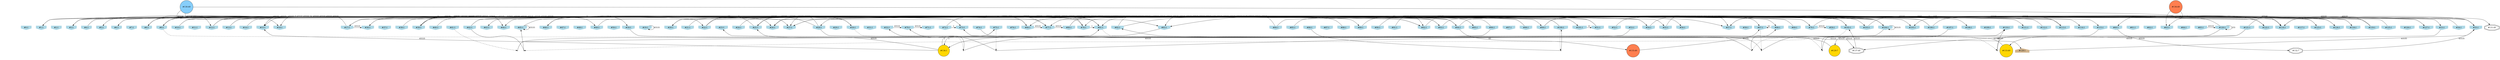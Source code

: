digraph G {
node[shape = circle]
rankInputs [style = invisible]
rankOutputs [style = invisible]
rankInputs -> rankOutputs [color=invis]
0 [label="#0:1", style = filled, shape = invhouse, color=lightblue]
1 [label="#1:1", style = filled, shape = invhouse, color=lightblue]
2 [label="#2:1", style = filled, shape = invhouse, color=lightblue]
3 [label="#3:1", style = filled, shape = invhouse, color=lightblue]
4 [label="#4:1", style = filled, shape = invhouse, color=lightblue]
5 [label="#5:1", style = filled, shape = invhouse, color=lightblue]
6 [label="#6:1", style = filled, shape = invhouse, color=lightblue]
7 [label="#7:1", style = filled, shape = invhouse, color=lightblue]
8 [label="#8:1", style = filled, shape = invhouse, color=lightblue]
9 [label="#9:1", style = filled, shape = invhouse, color=lightblue]
10 [label="#10:1", style = filled, shape = invhouse, color=lightblue]
11 [label="#11:1", style = filled, shape = invhouse, color=lightblue]
12 [label="#12:1", style = filled, shape = invhouse, color=lightblue]
13 [label="#13:1", style = filled, shape = invhouse, color=lightblue]
14 [label="#14:1", style = filled, shape = invhouse, color=lightblue]
15 [label="#15:1", style = filled, shape = invhouse, color=lightblue]
16 [label="#16:1", style = filled, shape = invhouse, color=lightblue]
17 [label="#17:1", style = filled, shape = invhouse, color=lightblue]
18 [label="#18:1", style = filled, shape = invhouse, color=lightblue]
19 [label="#19:1", style = filled, shape = invhouse, color=lightblue]
20 [label="#20:1", style = filled, shape = invhouse, color=lightblue]
21 [label="#21:1", style = filled, shape = invhouse, color=lightblue]
22 [label="#22:1", style = filled, shape = invhouse, color=lightblue]
23 [label="#23:1", style = filled, shape = invhouse, color=lightblue]
24 [label="#24:1", style = filled, shape = invhouse, color=lightblue]
25 [label="#25:1", style = filled, shape = invhouse, color=lightblue]
26 [label="#26:1", style = filled, shape = invhouse, color=lightblue]
27 [label="#27:1", style = filled, shape = invhouse, color=lightblue]
28 [label="#28:1", style = filled, shape = invhouse, color=lightblue]
29 [label="#29:1", style = filled, shape = invhouse, color=lightblue]
30 [label="#30:1", style = filled, shape = invhouse, color=lightblue]
31 [label="#31:1", style = filled, shape = invhouse, color=lightblue]
32 [label="#32:1", style = filled, shape = invhouse, color=lightblue]
33 [label="#33:1", style = filled, shape = invhouse, color=lightblue]
34 [label="#34:1", style = filled, shape = invhouse, color=lightblue]
35 [label="#35:1", style = filled, shape = invhouse, color=lightblue]
36 [label="#36:1", style = filled, shape = invhouse, color=lightblue]
37 [label="#37:1", style = filled, shape = invhouse, color=lightblue]
38 [label="#38:1", style = filled, shape = invhouse, color=lightblue]
39 [label="#39:1", style = filled, shape = invhouse, color=lightblue]
40 [label="#40:1", style = filled, shape = invhouse, color=lightblue]
41 [label="#41:1", style = filled, shape = invhouse, color=lightblue]
42 [label="#42:1", style = filled, shape = invhouse, color=lightblue]
43 [label="#43:1", style = filled, shape = invhouse, color=lightblue]
44 [label="#44:1", style = filled, shape = invhouse, color=lightblue]
45 [label="#45:1", style = filled, shape = invhouse, color=lightblue]
46 [label="#46:1", style = filled, shape = invhouse, color=lightblue]
47 [label="#47:1", style = filled, shape = invhouse, color=lightblue]
48 [label="#48:1", style = filled, shape = invhouse, color=lightblue]
49 [label="#49:1", style = filled, shape = invhouse, color=lightblue]
50 [label="#50:1", style = filled, shape = invhouse, color=lightblue]
51 [label="#51:1", style = filled, shape = invhouse, color=lightblue]
52 [label="#52:1", style = filled, shape = invhouse, color=lightblue]
53 [label="#53:1", style = filled, shape = invhouse, color=lightblue]
54 [label="#54:1", style = filled, shape = invhouse, color=lightblue]
55 [label="#55:1", style = filled, shape = invhouse, color=lightblue]
56 [label="#56:1", style = filled, shape = invhouse, color=lightblue]
57 [label="#57:1", style = filled, shape = invhouse, color=lightblue]
58 [label="#58:1", style = filled, shape = invhouse, color=lightblue]
59 [label="#59:1", style = filled, shape = invhouse, color=lightblue]
60 [label="#60:1", style = filled, shape = invhouse, color=lightblue]
61 [label="#61:1", style = filled, shape = invhouse, color=lightblue]
62 [label="#62:1", style = filled, shape = invhouse, color=lightblue]
63 [label="#63:1", style = filled, shape = invhouse, color=lightblue]
64 [label="#64:1", style = filled, shape = invhouse, color=lightblue]
65 [label="#65:1", style = filled, shape = invhouse, color=lightblue]
66 [label="#66:1", style = filled, shape = invhouse, color=lightblue]
67 [label="#67:1", style = filled, shape = invhouse, color=lightblue]
68 [label="#68:1", style = filled, shape = invhouse, color=lightblue]
69 [label="#69:1", style = filled, shape = invhouse, color=lightblue]
70 [label="#70:1", style = filled, shape = invhouse, color=lightblue]
71 [label="#71:1", style = filled, shape = invhouse, color=lightblue]
72 [label="#72:1", style = filled, shape = invhouse, color=lightblue]
73 [label="#73:1", style = filled, shape = invhouse, color=lightblue]
74 [label="#74:1", style = filled, shape = invhouse, color=lightblue]
75 [label="#75:1", style = filled, shape = invhouse, color=lightblue]
76 [label="#76:1", style = filled, shape = invhouse, color=lightblue]
77 [label="#77:1", style = filled, shape = invhouse, color=lightblue]
78 [label="#78:1", style = filled, shape = invhouse, color=lightblue]
79 [label="#79:1", style = filled, shape = invhouse, color=lightblue]
80 [label="#80:1", style = filled, shape = invhouse, color=lightblue]
81 [label="#81:1", style = filled, shape = invhouse, color=lightblue]
82 [label="#82:1", style = filled, shape = invhouse, color=lightblue]
83 [label="#83:1", style = filled, shape = invhouse, color=lightblue]
84 [label="#84:1", style = filled, shape = invhouse, color=lightblue]
85 [label="#85:1", style = filled, shape = invhouse, color=lightblue]
86 [label="#86:1", style = filled, shape = invhouse, color=lightblue]
87 [label="#87:1", style = filled, shape = invhouse, color=lightblue]
88 [label="#88:1", style = filled, shape = invhouse, color=lightblue]
89 [label="#89:1", style = filled, shape = invhouse, color=lightblue]
90 [label="#90:1", style = filled, shape = invhouse, color=lightblue]
91 [label="#91:1", style = filled, shape = invhouse, color=lightblue]
92 [label="#92:1", style = filled, shape = invhouse, color=lightblue]
93 [label="#93:1", style = filled, shape = invhouse, color=lightblue]
94 [label="#94:1", style = filled, shape = invhouse, color=lightblue]
95 [label="#95:1", style = filled, shape = invhouse, color=lightblue]
96 [label="#96:1", style = filled, shape = invhouse, color=lightblue]
97 [label="#97:1", style = filled, shape = invhouse, color=lightblue]
98 [label="#98:1", style = filled, shape = invhouse, color=lightblue]
99 [label="#99:1", style = filled, shape = invhouse, color=lightblue]
100 [label="#100:1", style = filled, shape = invhouse, color=lightblue]
101 [label="#101:1", style = filled, shape = invhouse, color=lightblue]
102 [label="#102:1", style = filled, shape = invhouse, color=lightblue]
103 [label="#103:1", style = filled, shape = invhouse, color=lightblue]
104 [label="#104:1", style = filled, shape = invhouse, color=lightblue]
105 [label="#105:1", style = filled, shape = invhouse, color=lightblue]
106 [label="#106:1", style = filled, shape = invhouse, color=lightblue]
107 [label="#107:1", style = filled, shape = invhouse, color=lightblue]
108 [label="#108:1", style = filled, shape = invhouse, color=lightblue]
109 [label="#109:1", style = filled, shape = invhouse, color=lightblue]
110 [label="#110:1", style = filled, shape = invhouse, color=lightblue]
111 [label="#111:1", style = filled, shape = invhouse, color=lightblue]
112 [label="#112:1", style = filled, shape = invhouse, color=lightblue]
113 [label="#113:1", style = filled, shape = invhouse, color=lightblue]
114 [label="#114:1", style = filled, shape = invhouse, color=lightblue]
115 [label="#115:1", style = filled, shape = invhouse, color=lightblue]
116 [label="#116:1", style = filled, shape = invhouse, color=lightblue]
117 [label="#117:1", style = filled, shape = invhouse, color=lightblue]
118 [label="#118:1", style = filled, shape = invhouse, color=lightblue]
119 [label="#119:1", style = filled, shape = invhouse, color=lightblue]
120 [label="#120:1", style = filled, shape = invhouse, color=lightblue]
121 [label="#121:1", style = filled, shape = invhouse, color=lightblue]
122 [label="#122:1", style = filled, shape = invhouse, color=lightblue]
123 [label="#123:1", style = filled, shape = invhouse, color=lightblue]
124 [label="#124:1", style = filled, shape = invhouse, color=lightblue]
125 [label="#125:1", style = filled, shape = invhouse, color=lightblue]
126 [label="#126:1", style = filled, shape = invhouse, color=lightblue]
127 [label="#127:1", style = filled, shape = invhouse, color=lightblue]
128 [label="#128:1", style = filled, shape = house, color=tan]
129 [label="#129:7", style = filled, fillcolor = gold]
130 [label="#130:49", style = filled, fillcolor = lightskyblue]
131 [label="#131:49", shape = doubleoctagon]
132 [label="#132:7", shape = doubleoctagon]
133 [label="#133:49", style = filled, fillcolor = gold]
134 [label="#134:1", style = filled, fillcolor = gold]
135 [label="#135:49", style = filled, fillcolor = coral]
136 [label="#136:49", style = filled, fillcolor = coral]
137 [label="#137:49", shape = doubleoctagon]
28 -> 128 [label = "65535"]
84 -> 28 [label = "65535"]
132 -> 35 [label = "65535"]
65 -> 120 [label = "65535"]
28 -> 25 [label = "65535"]
34 -> 27 [label = "65535"]
91 -> 104 [label = "65535"]
22 -> 115 [label = "65535"]
33 -> 133 [label = "65535"]
80 -> 94 [label = "65535"]
45 -> 54 [label = "65535"]
133 -> 82 [label = "65535"]
77 -> 80 [label = "65535"]
17 -> 3 [label = "65535"]
25 -> 30 [label = "65535"]
4 -> 35 [label = "65535"]
51 -> 3 [label = "65535"]
20 -> 113 [label = "65535"]
52 -> 35 [label = "65535"]
139 [shape = point]
81 -> 139 [style = dashed]
120 -> 139 [dir = none]
139 -> 110
78 -> 27 [label = "65535"]
10 -> 70 [label = "65535"]
99 -> 124 [label = "65535"]
113 -> 105 [label = "65535"]
129 -> 23 [label = "65535"]
94 -> 77 [label = "65535"]
125 -> 6 [label = "65535"]
3 -> 55 [label = "65535"]
104 -> 36 [label = "65535"]
98 -> 43 [label = "65535"]
13 -> 22 [label = "65535"]
130 -> 16 [label = "65535"]
28 -> 26 [label = "65535"]
55 -> 67 [label = "65535"]
104 -> 104 [label = "65535"]
80 -> 68 [label = "65535"]
106 -> 123 [label = "65535"]
89 -> 92 [label = "65535"]
69 -> 83 [label = "65535"]
122 -> 44 [label = "65535"]
94 -> 118 [label = "65535"]
66 -> 77 [label = "65535"]
53 -> 134 [label = "65535"]
30 -> 1 [label = "65535"]
17 -> 35 [label = "65535"]
130 -> 83 [label = "65535"]
103 -> 116 [label = "65535"]
106 -> 15 [label = "65535"]
140 [shape = point]
120 -> 140 [style = dashed]
42 -> 140 [dir = none]
140 -> 45
88 -> 81 [label = "65535"]
135 -> 67 [label = "65535"]
98 -> 17 [label = "65535"]
101 -> 20 [label = "65535"]
24 -> 78 [label = "65535"]
12 -> 26 [label = "65535"]
130 -> 131 [label = "65535"]
134 -> 15 [label = "65535"]
60 -> 132 [label = "65535"]
99 -> 33 [label = "65535"]
127 -> 6 [label = "65535"]
4 -> 122 [label = "65535"]
8 -> 92 [label = "65535"]
96 -> 9 [label = "65535"]
39 -> 49 [label = "65535"]
85 -> 57 [label = "65535"]
12 -> 73 [label = "65535"]
51 -> 66 [label = "65535"]
100 -> 20 [label = "16383"]
79 -> 71 [label = "65535"]
121 -> 129 [label = "65535"]
3 -> 99 [label = "32767"]
82 -> 104 [label = "65535"]
141 [shape = point]
30 -> 141 [style = dashed]
96 -> 141 [dir = none]
141 -> 32
142 [shape = point]
41 -> 142 [style = dashed]
75 -> 142 [dir = none]
142 -> 81
121 -> 116 [label = "65535"]
70 -> 59 [label = "65535"]
143 [shape = point]
9 -> 143 [style = dashed]
115 -> 143 [dir = none]
143 -> 110
12 -> 81 [label = "65535"]
68 -> 67 [label = "63"]
17 -> 35 [label = "3"]
19 -> 19 [label = "65535"]
119 -> 36 [label = "65535"]
136 -> 63 [label = "65535"]
82 -> 95 [label = "4095"]
32 -> 79 [label = "65535"]
134 -> 25 [label = "65535"]
144 [shape = point]
100 -> 144 [style = dashed]
86 -> 144 [dir = none]
144 -> 100
1 -> 44 [label = "32767"]
70 -> 124 [label = "4095"]
100 -> 8 [label = "65535"]
38 -> 122 [label = "2047"]
40 -> 111 [label = "65535"]
106 -> 83 [label = "65535"]
93 -> 56 [label = "1023"]
42 -> 101 [label = "511"]
99 -> 103 [label = "63"]
137 -> 102 [label = "65535"]
74 -> 137 [label = "65535"]
120 -> 120 [label = "255"]
66 -> 16 [label = "65535"]
123 -> 20 [label = "65535"]
13 -> 89 [label = "65535"]
70 -> 8 [label = "65535"]
45 -> 45 [label = "65535"]
21 -> 81 [label = "65535"]
57 -> 127 [label = "127"]
101 -> 51 [label = "15"]
92 -> 104 [label = "65535"]
9 -> 12 [label = "65535"]
54 -> 102 [label = "255"]
39 -> 93 [label = "3"]
22 -> 77 [label = "63"]
27 -> 108 [label = "65535"]
8 -> 27 [label = "255"]
90 -> 57 [label = "63"]
118 -> 57 [label = "3"]
93 -> 78 [label = "127"]
54 -> 15 [label = "65535"]
14 -> 105 [label = "65535"]
78 -> 81 [label = "1"]
145 [shape = point]
67 -> 145 [style = dashed]
107 -> 145 [dir = none]
145 -> 73
9 -> 92 [label = "31"]
94 -> 135 [label = "63"]
112 -> 26 [label = "65535"]
119 -> 116 [label = "65535"]
94 -> 5 [label = "7"]
128 -> 35 [label = "65535"]
51 -> 39 [label = "65535"]
146 [shape = point]
75 -> 146 [style = dashed]
104 -> 146 [dir = none]
146 -> 79
49 -> 77 [label = "65535"]
84 -> 122 [label = "65535"]
121 -> 137 [label = "65535"]
17 -> 36 [label = "65535"]
42 -> 102 [label = "65535"]
136 -> 63 [label = "65535"]
72 -> 73 [label = "3"]
120 -> 60 [label = "1"]
83 -> 134 [label = "3"]
46 -> 18 [label = "3"]
3 -> 122 [label = "3"]
10 -> 114 [label = "65535"]
113 -> 1 [label = "65535"]
72 -> 66 [label = "1"]
147 [shape = point]
102 -> 147 [style = dashed]
18 -> 147 [dir = none]
147 -> 68
25 -> 46 [label = "1"]
134 -> 75 [label = "3"]
116 -> 35 [label = "65535"]
{
	rank = same
	rankdir = TB
	rankInputs -> 0 -> 1 -> 2 -> 3 -> 4 -> 5 -> 6 -> 7 -> 8 -> 9 -> 10 -> 11 -> 12 -> 13 -> 14 -> 15 -> 16 -> 17 -> 18 -> 19 -> 20 -> 21 -> 22 -> 23 -> 24 -> 25 -> 26 -> 27 -> 28 -> 29 -> 30 -> 31 -> 32 -> 33 -> 34 -> 35 -> 36 -> 37 -> 38 -> 39 -> 40 -> 41 -> 42 -> 43 -> 44 -> 45 -> 46 -> 47 -> 48 -> 49 -> 50 -> 51 -> 52 -> 53 -> 54 -> 55 -> 56 -> 57 -> 58 -> 59 -> 60 -> 61 -> 62 -> 63 -> 64 -> 65 -> 66 -> 67 -> 68 -> 69 -> 70 -> 71 -> 72 -> 73 -> 74 -> 75 -> 76 -> 77 -> 78 -> 79 -> 80 -> 81 -> 82 -> 83 -> 84 -> 85 -> 86 -> 87 -> 88 -> 89 -> 90 -> 91 -> 92 -> 93 -> 94 -> 95 -> 96 -> 97 -> 98 -> 99 -> 100 -> 101 -> 102 -> 103 -> 104 -> 105 -> 106 -> 107 -> 108 -> 109 -> 110 -> 111 -> 112 -> 113 -> 114 -> 115 -> 116 -> 117 -> 118 -> 119 -> 120 -> 121 -> 122 -> 123 -> 124 -> 125 -> 126 -> 127 [style = invis]
}
{
	rank = same
	rankdir = TB
	rankOutputs -> 128 [style = invis]
}
}
